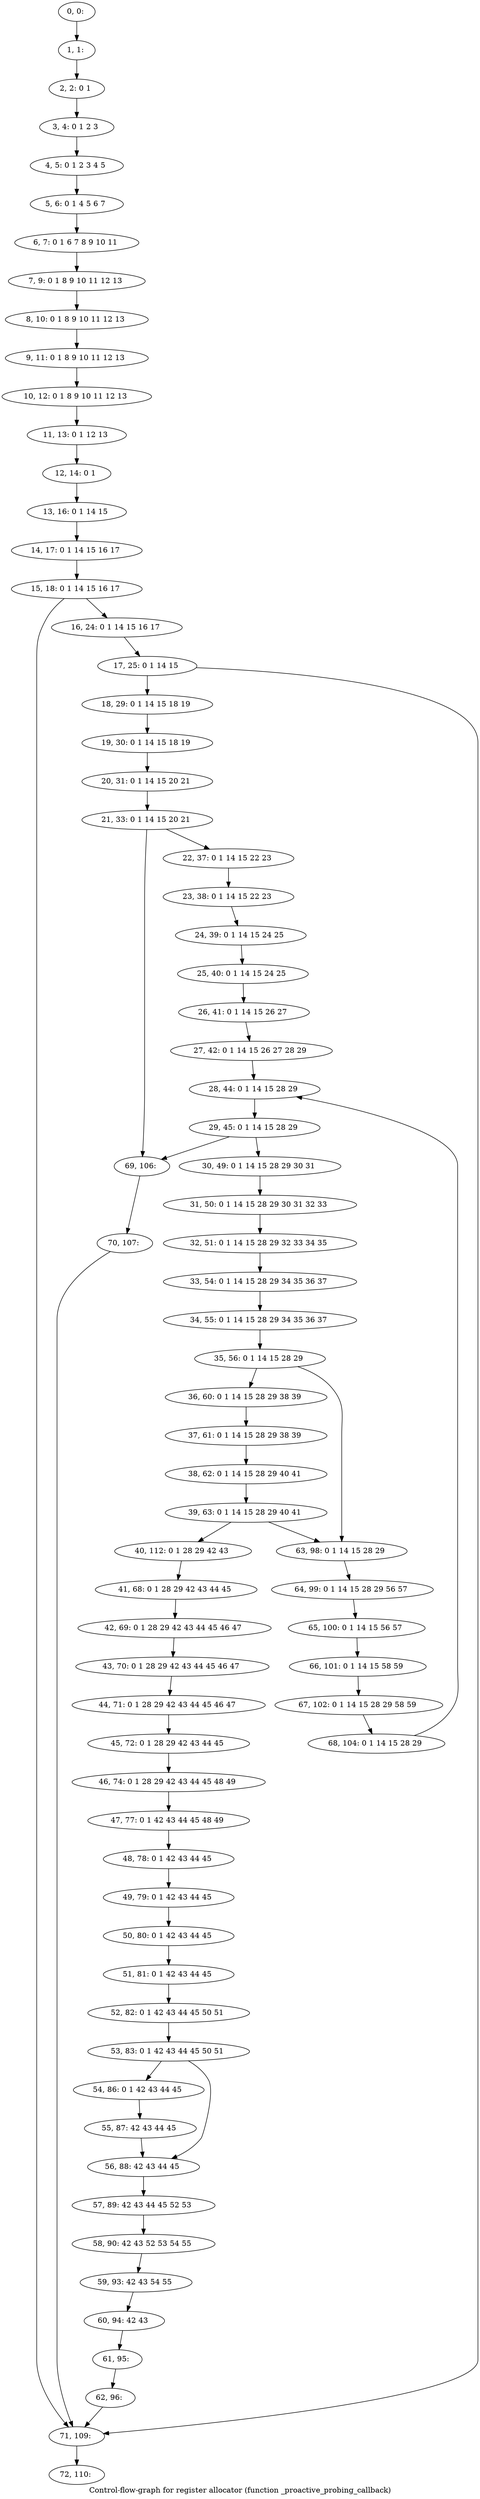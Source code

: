 digraph G {
graph [label="Control-flow-graph for register allocator (function _proactive_probing_callback)"]
0[label="0, 0: "];
1[label="1, 1: "];
2[label="2, 2: 0 1 "];
3[label="3, 4: 0 1 2 3 "];
4[label="4, 5: 0 1 2 3 4 5 "];
5[label="5, 6: 0 1 4 5 6 7 "];
6[label="6, 7: 0 1 6 7 8 9 10 11 "];
7[label="7, 9: 0 1 8 9 10 11 12 13 "];
8[label="8, 10: 0 1 8 9 10 11 12 13 "];
9[label="9, 11: 0 1 8 9 10 11 12 13 "];
10[label="10, 12: 0 1 8 9 10 11 12 13 "];
11[label="11, 13: 0 1 12 13 "];
12[label="12, 14: 0 1 "];
13[label="13, 16: 0 1 14 15 "];
14[label="14, 17: 0 1 14 15 16 17 "];
15[label="15, 18: 0 1 14 15 16 17 "];
16[label="16, 24: 0 1 14 15 16 17 "];
17[label="17, 25: 0 1 14 15 "];
18[label="18, 29: 0 1 14 15 18 19 "];
19[label="19, 30: 0 1 14 15 18 19 "];
20[label="20, 31: 0 1 14 15 20 21 "];
21[label="21, 33: 0 1 14 15 20 21 "];
22[label="22, 37: 0 1 14 15 22 23 "];
23[label="23, 38: 0 1 14 15 22 23 "];
24[label="24, 39: 0 1 14 15 24 25 "];
25[label="25, 40: 0 1 14 15 24 25 "];
26[label="26, 41: 0 1 14 15 26 27 "];
27[label="27, 42: 0 1 14 15 26 27 28 29 "];
28[label="28, 44: 0 1 14 15 28 29 "];
29[label="29, 45: 0 1 14 15 28 29 "];
30[label="30, 49: 0 1 14 15 28 29 30 31 "];
31[label="31, 50: 0 1 14 15 28 29 30 31 32 33 "];
32[label="32, 51: 0 1 14 15 28 29 32 33 34 35 "];
33[label="33, 54: 0 1 14 15 28 29 34 35 36 37 "];
34[label="34, 55: 0 1 14 15 28 29 34 35 36 37 "];
35[label="35, 56: 0 1 14 15 28 29 "];
36[label="36, 60: 0 1 14 15 28 29 38 39 "];
37[label="37, 61: 0 1 14 15 28 29 38 39 "];
38[label="38, 62: 0 1 14 15 28 29 40 41 "];
39[label="39, 63: 0 1 14 15 28 29 40 41 "];
40[label="40, 112: 0 1 28 29 42 43 "];
41[label="41, 68: 0 1 28 29 42 43 44 45 "];
42[label="42, 69: 0 1 28 29 42 43 44 45 46 47 "];
43[label="43, 70: 0 1 28 29 42 43 44 45 46 47 "];
44[label="44, 71: 0 1 28 29 42 43 44 45 46 47 "];
45[label="45, 72: 0 1 28 29 42 43 44 45 "];
46[label="46, 74: 0 1 28 29 42 43 44 45 48 49 "];
47[label="47, 77: 0 1 42 43 44 45 48 49 "];
48[label="48, 78: 0 1 42 43 44 45 "];
49[label="49, 79: 0 1 42 43 44 45 "];
50[label="50, 80: 0 1 42 43 44 45 "];
51[label="51, 81: 0 1 42 43 44 45 "];
52[label="52, 82: 0 1 42 43 44 45 50 51 "];
53[label="53, 83: 0 1 42 43 44 45 50 51 "];
54[label="54, 86: 0 1 42 43 44 45 "];
55[label="55, 87: 42 43 44 45 "];
56[label="56, 88: 42 43 44 45 "];
57[label="57, 89: 42 43 44 45 52 53 "];
58[label="58, 90: 42 43 52 53 54 55 "];
59[label="59, 93: 42 43 54 55 "];
60[label="60, 94: 42 43 "];
61[label="61, 95: "];
62[label="62, 96: "];
63[label="63, 98: 0 1 14 15 28 29 "];
64[label="64, 99: 0 1 14 15 28 29 56 57 "];
65[label="65, 100: 0 1 14 15 56 57 "];
66[label="66, 101: 0 1 14 15 58 59 "];
67[label="67, 102: 0 1 14 15 28 29 58 59 "];
68[label="68, 104: 0 1 14 15 28 29 "];
69[label="69, 106: "];
70[label="70, 107: "];
71[label="71, 109: "];
72[label="72, 110: "];
0->1 ;
1->2 ;
2->3 ;
3->4 ;
4->5 ;
5->6 ;
6->7 ;
7->8 ;
8->9 ;
9->10 ;
10->11 ;
11->12 ;
12->13 ;
13->14 ;
14->15 ;
15->16 ;
15->71 ;
16->17 ;
17->18 ;
17->71 ;
18->19 ;
19->20 ;
20->21 ;
21->22 ;
21->69 ;
22->23 ;
23->24 ;
24->25 ;
25->26 ;
26->27 ;
27->28 ;
28->29 ;
29->30 ;
29->69 ;
30->31 ;
31->32 ;
32->33 ;
33->34 ;
34->35 ;
35->36 ;
35->63 ;
36->37 ;
37->38 ;
38->39 ;
39->40 ;
39->63 ;
40->41 ;
41->42 ;
42->43 ;
43->44 ;
44->45 ;
45->46 ;
46->47 ;
47->48 ;
48->49 ;
49->50 ;
50->51 ;
51->52 ;
52->53 ;
53->54 ;
53->56 ;
54->55 ;
55->56 ;
56->57 ;
57->58 ;
58->59 ;
59->60 ;
60->61 ;
61->62 ;
62->71 ;
63->64 ;
64->65 ;
65->66 ;
66->67 ;
67->68 ;
68->28 ;
69->70 ;
70->71 ;
71->72 ;
}
